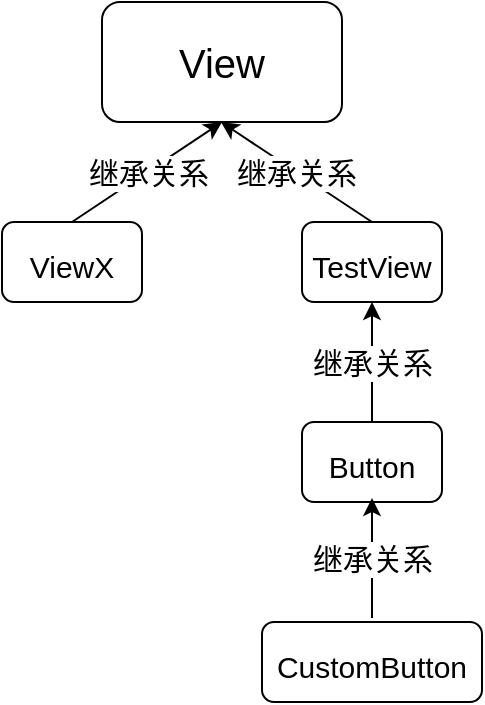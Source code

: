 <mxfile>
    <diagram id="-w-Wj-rXzX9pr0pRT64h" name="第 1 页">
        <mxGraphModel dx="704" dy="633" grid="1" gridSize="10" guides="1" tooltips="1" connect="1" arrows="1" fold="1" page="1" pageScale="1" pageWidth="827" pageHeight="1169" math="0" shadow="0">
            <root>
                <mxCell id="0"/>
                <mxCell id="1" parent="0"/>
                <mxCell id="8" value="&lt;font style=&quot;font-size: 20px;&quot;&gt;View&lt;/font&gt;" style="rounded=1;whiteSpace=wrap;html=1;fontSize=16;" vertex="1" parent="1">
                    <mxGeometry x="150" y="40" width="120" height="60" as="geometry"/>
                </mxCell>
                <mxCell id="9" value="&lt;font style=&quot;font-size: 15px;&quot;&gt;ViewX&lt;/font&gt;" style="rounded=1;whiteSpace=wrap;html=1;fontSize=20;" vertex="1" parent="1">
                    <mxGeometry x="100" y="150" width="70" height="40" as="geometry"/>
                </mxCell>
                <mxCell id="10" value="&lt;font style=&quot;font-size: 15px;&quot;&gt;TestView&lt;/font&gt;" style="rounded=1;whiteSpace=wrap;html=1;fontSize=20;" vertex="1" parent="1">
                    <mxGeometry x="250" y="150" width="70" height="40" as="geometry"/>
                </mxCell>
                <mxCell id="11" value="&lt;font style=&quot;font-size: 15px;&quot;&gt;Button&lt;/font&gt;" style="rounded=1;whiteSpace=wrap;html=1;fontSize=20;" vertex="1" parent="1">
                    <mxGeometry x="250" y="250" width="70" height="40" as="geometry"/>
                </mxCell>
                <mxCell id="12" value="&lt;span style=&quot;font-size: 15px;&quot;&gt;CustomButton&lt;/span&gt;" style="rounded=1;whiteSpace=wrap;html=1;fontSize=20;" vertex="1" parent="1">
                    <mxGeometry x="230" y="350" width="110" height="40" as="geometry"/>
                </mxCell>
                <mxCell id="13" value="" style="endArrow=classic;html=1;fontSize=15;exitX=0.5;exitY=0;exitDx=0;exitDy=0;entryX=0.5;entryY=1;entryDx=0;entryDy=0;" edge="1" parent="1" source="11" target="10">
                    <mxGeometry relative="1" as="geometry">
                        <mxPoint x="300" y="270" as="sourcePoint"/>
                        <mxPoint x="400" y="270" as="targetPoint"/>
                    </mxGeometry>
                </mxCell>
                <mxCell id="14" value="继承关系" style="edgeLabel;resizable=0;html=1;align=center;verticalAlign=middle;fontSize=15;" connectable="0" vertex="1" parent="13">
                    <mxGeometry relative="1" as="geometry"/>
                </mxCell>
                <mxCell id="15" value="" style="endArrow=classic;html=1;fontSize=15;exitX=0.5;exitY=0;exitDx=0;exitDy=0;entryX=0.5;entryY=1;entryDx=0;entryDy=0;" edge="1" parent="1">
                    <mxGeometry relative="1" as="geometry">
                        <mxPoint x="285" y="348" as="sourcePoint"/>
                        <mxPoint x="285" y="288" as="targetPoint"/>
                    </mxGeometry>
                </mxCell>
                <mxCell id="16" value="继承关系" style="edgeLabel;resizable=0;html=1;align=center;verticalAlign=middle;fontSize=15;" connectable="0" vertex="1" parent="15">
                    <mxGeometry relative="1" as="geometry"/>
                </mxCell>
                <mxCell id="17" value="" style="endArrow=classic;html=1;fontSize=15;exitX=0.5;exitY=0;exitDx=0;exitDy=0;entryX=0.5;entryY=1;entryDx=0;entryDy=0;" edge="1" parent="1" source="10">
                    <mxGeometry relative="1" as="geometry">
                        <mxPoint x="209.5" y="160" as="sourcePoint"/>
                        <mxPoint x="209.5" y="100" as="targetPoint"/>
                    </mxGeometry>
                </mxCell>
                <mxCell id="18" value="继承关系" style="edgeLabel;resizable=0;html=1;align=center;verticalAlign=middle;fontSize=15;" connectable="0" vertex="1" parent="17">
                    <mxGeometry relative="1" as="geometry"/>
                </mxCell>
                <mxCell id="19" value="" style="endArrow=classic;html=1;fontSize=15;exitX=0.5;exitY=0;exitDx=0;exitDy=0;entryX=0.5;entryY=1;entryDx=0;entryDy=0;" edge="1" parent="1" source="9" target="8">
                    <mxGeometry relative="1" as="geometry">
                        <mxPoint x="315" y="280" as="sourcePoint"/>
                        <mxPoint x="315" y="220" as="targetPoint"/>
                    </mxGeometry>
                </mxCell>
                <mxCell id="20" value="继承关系" style="edgeLabel;resizable=0;html=1;align=center;verticalAlign=middle;fontSize=15;" connectable="0" vertex="1" parent="19">
                    <mxGeometry relative="1" as="geometry"/>
                </mxCell>
            </root>
        </mxGraphModel>
    </diagram>
</mxfile>